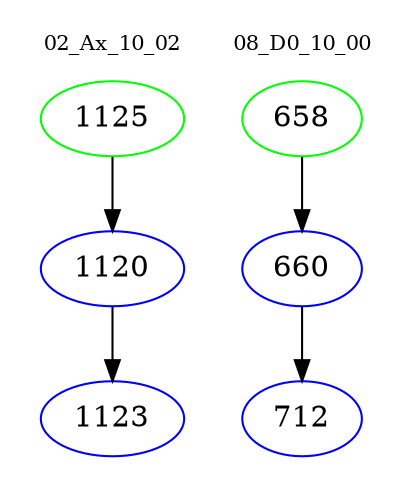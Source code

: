 digraph{
subgraph cluster_0 {
color = white
label = "02_Ax_10_02";
fontsize=10;
T0_1125 [label="1125", color="green"]
T0_1125 -> T0_1120 [color="black"]
T0_1120 [label="1120", color="blue"]
T0_1120 -> T0_1123 [color="black"]
T0_1123 [label="1123", color="blue"]
}
subgraph cluster_1 {
color = white
label = "08_D0_10_00";
fontsize=10;
T1_658 [label="658", color="green"]
T1_658 -> T1_660 [color="black"]
T1_660 [label="660", color="blue"]
T1_660 -> T1_712 [color="black"]
T1_712 [label="712", color="blue"]
}
}
